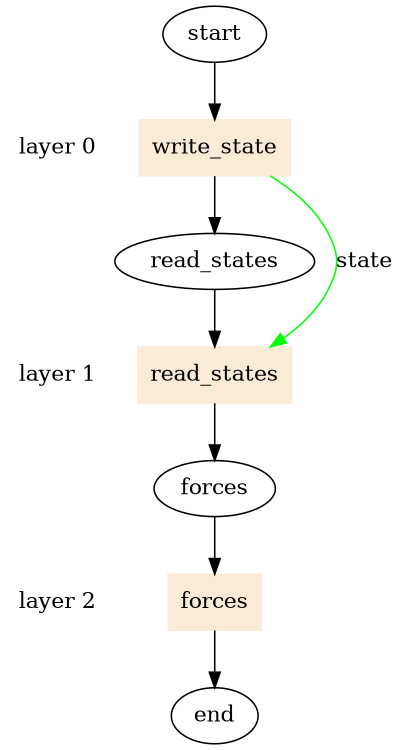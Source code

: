 digraph state_graph {
	rankdir=TB;
	size="8,5;"
	layer_0 [shape=plaintext, label="layer 0"];
	layer_1 [shape=plaintext, label="layer 1"];
	layer_0 -> layer_1 [style=invis];
	layer_2 [shape=plaintext, label="layer 2"];
	layer_1 -> layer_2 [style=invis];
	
	/* States */
	Sporo_end [label = "end"]
	Sporo_forces [label = "forces"]
	Sporo_read_states [label = "read_states"]
	Sporo_start [label = "start"]
	Sporo_write_state_start_read_states [label = "write_state", shape = box,style=filled,color=antiquewhite];
	Sporo_read_states_read_states_forces [label = "read_states", shape = box,style=filled,color=antiquewhite];
	Sporo_forces_forces_end [label = "forces", shape = box,style=filled,color=antiquewhite];
	
	/* Transitions */
	Sporo_start -> Sporo_write_state_start_read_states;
	Sporo_write_state_start_read_states -> Sporo_read_states;
	Sporo_read_states -> Sporo_read_states_read_states_forces;
	Sporo_read_states_read_states_forces -> Sporo_forces;
	Sporo_forces -> Sporo_forces_forces_end;
	Sporo_forces_forces_end -> Sporo_end;
	
	/* Communications */
	Sporo_write_state_start_read_states -> Sporo_read_states_read_states_forces [ label = "state" color="#00ff00" constraint=false];
	{ rank=same; layer_0;  Sporo_write_state_start_read_states; }
	{ rank=same; layer_1;  Sporo_read_states_read_states_forces; }
	{ rank=same; layer_2;  Sporo_forces_forces_end; }
}